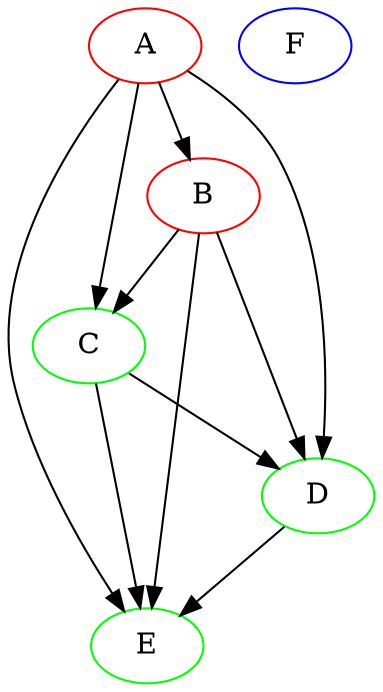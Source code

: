 digraph {
A [color=red];
B [color=red];
C [color=green];
D [color=green];
E [color=green];
F [color=blue];
A -> B;
A -> C;
A -> D;
A -> E;
B -> C;
B -> D;
B -> E;
C -> D;
C -> E;
D -> E;
}
